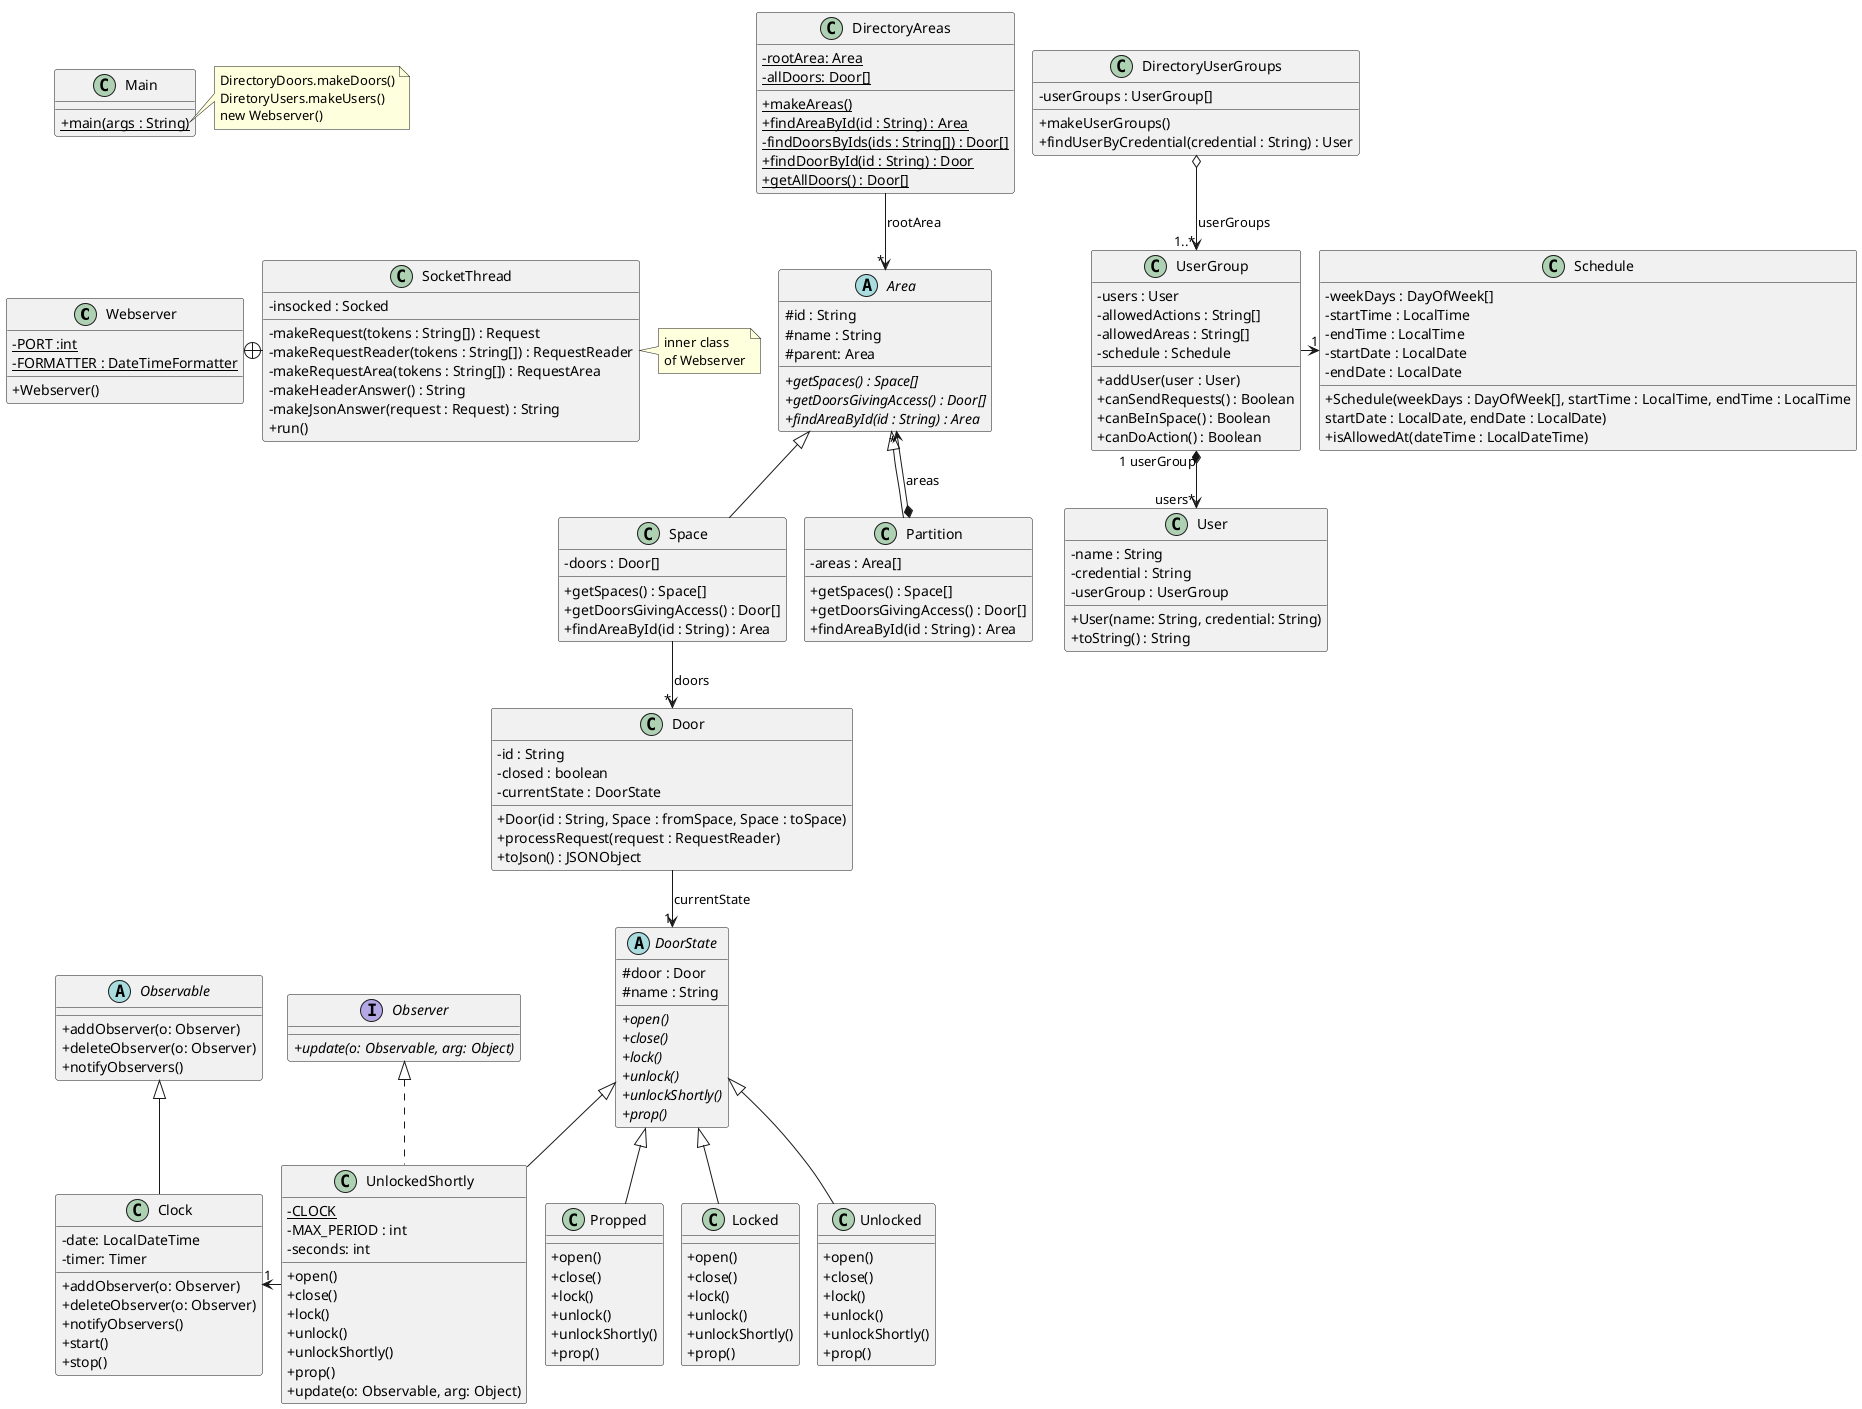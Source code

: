 @startuml
'https://plantuml.com/class-diagram
skinparam classAttributeIconSize 0
!pragma layout smetana

class Webserver {
- {static} PORT :int
- {static} FORMATTER : DateTimeFormatter
+ Webserver()
}

class SocketThread {
- insocked : Socked
- makeRequest(tokens : String[]) : Request
- makeRequestReader(tokens : String[]) : RequestReader
- makeRequestArea(tokens : String[]) : RequestArea
- makeHeaderAnswer() : String
- makeJsonAnswer(request : Request) : String
+ run()
}

Webserver +-right- SocketThread

note right of SocketThread
inner class
of Webserver
end note

class DirectoryAreas
{
{static}-rootArea: Area
{static}-allDoors: Door[]
{static}+makeAreas()
{static}+findAreaById(id : String) : Area
{static}-findDoorsByIds(ids : String[]) : Door[]
{static}+findDoorById(id : String) : Door
{static}+getAllDoors() : Door[]
}

DirectoryAreas --> "*" Area : "rootArea"

class Door {
- id : String
- closed : boolean
- currentState : DoorState
+ Door(id : String, Space : fromSpace, Space : toSpace)
+ processRequest(request : RequestReader)
+ toJson() : JSONObject

'+ toString() : String
'+ isClosed() :boolean
'+ setClosed(b : boolean)
'+ getStateName() : String

}

class DirectoryUserGroups {
- userGroups : UserGroup[]
+ makeUserGroups()
+ findUserByCredential(credential : String) : User
}

DirectoryUserGroups o--> "1..*" UserGroup : "userGroups"
UserGroup "1 userGroup"*-->"users*" User

class UserGroup {
- users : User
- allowedActions : String[]
- allowedAreas : String[]
- schedule : Schedule
+ addUser(user : User)
+ canSendRequests() : Boolean
+ canBeInSpace() : Boolean
+ canDoAction() : Boolean
}

UserGroup -right->"1" Schedule

class Schedule {
- weekDays : DayOfWeek[]
- startTime : LocalTime
- endTime : LocalTime
- startDate : LocalDate
- endDate : LocalDate

+ Schedule(weekDays : DayOfWeek[], startTime : LocalTime, endTime : LocalTime
    startDate : LocalDate, endDate : LocalDate)
+ isAllowedAt(dateTime : LocalDateTime)
}

class User {
- name : String
- credential : String
- userGroup : UserGroup
+ User(name: String, credential: String)
+ toString() : String
}


class Main {
+ {static} main(args : String)
}

abstract DoorState{
# door : Door
# name : String
{abstract}+ open()
{abstract}+ close()
{abstract}+ lock()
{abstract}+ unlock()
{abstract}+ unlockShortly()
{abstract}+ prop()
}

class Locked extends DoorState{
+ open()
+ close()
+ lock()
+ unlock()
+ unlockShortly()
+ prop()
}

class Unlocked extends DoorState{
+ open()
+ close()
+ lock()
+ unlock()
+ unlockShortly()
+ prop()
}

interface Observer{
{abstract}+ update(o: Observable, arg: Object)
}

class UnlockedShortly extends DoorState implements Observer{
{static}- CLOCK
-MAX_PERIOD : int
-seconds: int
+ open()
+ close()
+ lock()
+ unlock()
+ unlockShortly()
+ prop()
+ update(o: Observable, arg: Object)
}

class Propped extends DoorState{
+ open()
+ close()
+ lock()
+ unlock()
+ unlockShortly()
+ prop()
}

abstract Area{
#id : String
#name : String
#parent: Area
{abstract}+ getSpaces() : Space[]
{abstract}+ getDoorsGivingAccess() : Door[]
{abstract}+ findAreaById(id : String) : Area
}

class Space extends Area{
- doors : Door[]
+ getSpaces() : Space[]
+ getDoorsGivingAccess() : Door[]
+ findAreaById(id : String) : Area
}

class Partition extends Area{
- areas : Area[]
+ getSpaces() : Space[]
+ getDoorsGivingAccess() : Door[]
+ findAreaById(id : String) : Area
}

abstract Observable {
+addObserver(o: Observer)
+deleteObserver(o: Observer)
+notifyObservers()
}

class Clock extends Observable {
-date: LocalDateTime
-timer: Timer
+addObserver(o: Observer)
+deleteObserver(o: Observer)
+notifyObservers()
+start()
+stop()
}

UnlockedShortly -left->"1" Clock

note right of Main::main
DirectoryDoors.makeDoors()
DiretoryUsers.makeUsers()
new Webserver()
end note

Main -[hidden]down- Webserver
Door -->"1" DoorState : currentState
Partition *-->"*" Area : areas
Space -->"*" Door : doors
@enduml
